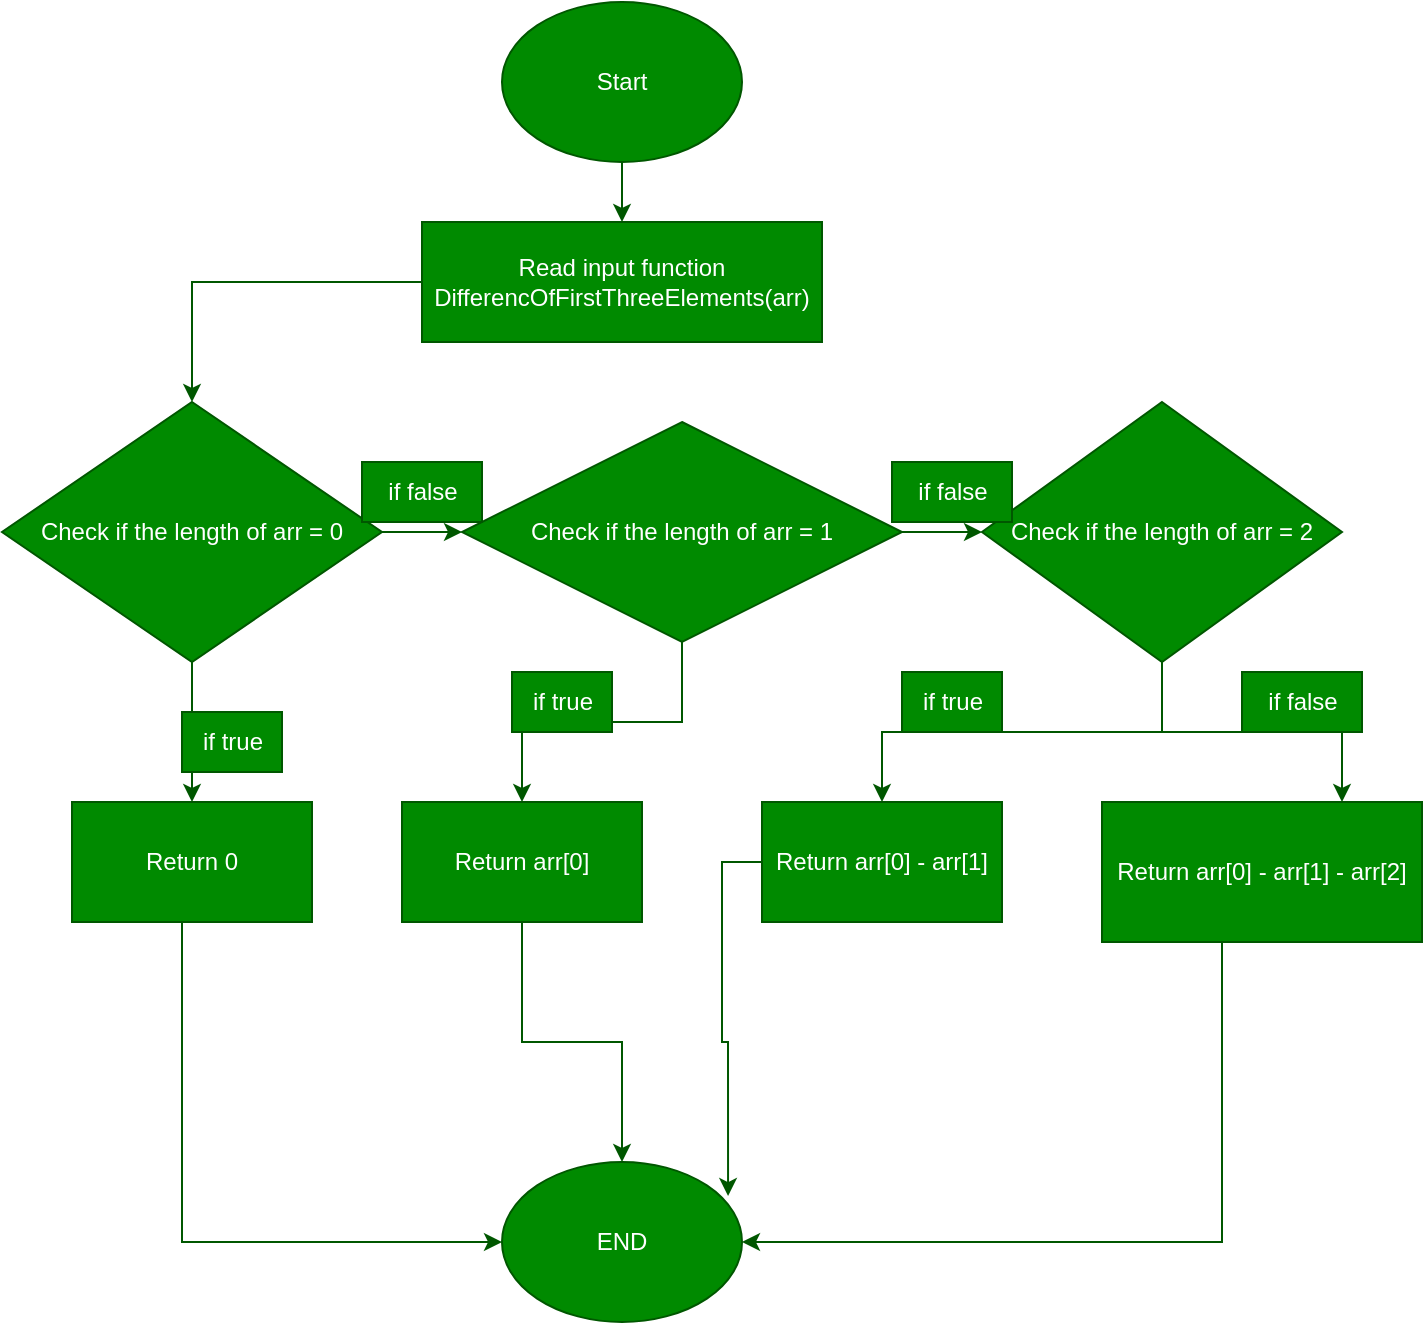 <mxfile version="21.0.6" type="github">
  <diagram name="Page-1" id="UlhR_xu9xT3P2rJ_JnBJ">
    <mxGraphModel dx="1434" dy="796" grid="1" gridSize="10" guides="1" tooltips="1" connect="1" arrows="1" fold="1" page="1" pageScale="1" pageWidth="850" pageHeight="1100" math="0" shadow="0">
      <root>
        <mxCell id="0" />
        <mxCell id="1" parent="0" />
        <mxCell id="53RJTy129dmQBJSPGcJN-13" value="" style="edgeStyle=orthogonalEdgeStyle;rounded=0;orthogonalLoop=1;jettySize=auto;html=1;fillColor=#008a00;strokeColor=#005700;" edge="1" parent="1" source="53RJTy129dmQBJSPGcJN-1" target="53RJTy129dmQBJSPGcJN-3">
          <mxGeometry relative="1" as="geometry" />
        </mxCell>
        <mxCell id="53RJTy129dmQBJSPGcJN-1" value="Start" style="ellipse;whiteSpace=wrap;html=1;fillColor=#008a00;fontColor=#ffffff;strokeColor=#005700;" vertex="1" parent="1">
          <mxGeometry x="340" y="40" width="120" height="80" as="geometry" />
        </mxCell>
        <mxCell id="53RJTy129dmQBJSPGcJN-18" value="" style="edgeStyle=orthogonalEdgeStyle;rounded=0;orthogonalLoop=1;jettySize=auto;html=1;entryX=0.5;entryY=0;entryDx=0;entryDy=0;fillColor=#008a00;strokeColor=#005700;" edge="1" parent="1" source="53RJTy129dmQBJSPGcJN-3" target="53RJTy129dmQBJSPGcJN-4">
          <mxGeometry relative="1" as="geometry">
            <mxPoint x="220" y="180" as="targetPoint" />
          </mxGeometry>
        </mxCell>
        <mxCell id="53RJTy129dmQBJSPGcJN-3" value="Read input function DifferencOfFirstThreeElements(arr)" style="rounded=0;whiteSpace=wrap;html=1;fillColor=#008a00;fontColor=#ffffff;strokeColor=#005700;" vertex="1" parent="1">
          <mxGeometry x="300" y="150" width="200" height="60" as="geometry" />
        </mxCell>
        <mxCell id="53RJTy129dmQBJSPGcJN-19" value="" style="edgeStyle=orthogonalEdgeStyle;rounded=0;orthogonalLoop=1;jettySize=auto;html=1;fillColor=#008a00;strokeColor=#005700;" edge="1" parent="1" source="53RJTy129dmQBJSPGcJN-4" target="53RJTy129dmQBJSPGcJN-5">
          <mxGeometry relative="1" as="geometry" />
        </mxCell>
        <mxCell id="53RJTy129dmQBJSPGcJN-22" value="" style="edgeStyle=orthogonalEdgeStyle;rounded=0;orthogonalLoop=1;jettySize=auto;html=1;fillColor=#008a00;strokeColor=#005700;" edge="1" parent="1" source="53RJTy129dmQBJSPGcJN-4" target="53RJTy129dmQBJSPGcJN-6">
          <mxGeometry relative="1" as="geometry" />
        </mxCell>
        <mxCell id="53RJTy129dmQBJSPGcJN-4" value="Check if the length of arr = 0" style="rhombus;whiteSpace=wrap;html=1;fillColor=#008a00;fontColor=#ffffff;strokeColor=#005700;" vertex="1" parent="1">
          <mxGeometry x="90" y="240" width="190" height="130" as="geometry" />
        </mxCell>
        <mxCell id="53RJTy129dmQBJSPGcJN-21" value="" style="edgeStyle=orthogonalEdgeStyle;rounded=0;orthogonalLoop=1;jettySize=auto;html=1;entryX=0;entryY=0.5;entryDx=0;entryDy=0;fillColor=#008a00;strokeColor=#005700;" edge="1" parent="1" source="53RJTy129dmQBJSPGcJN-5" target="53RJTy129dmQBJSPGcJN-11">
          <mxGeometry relative="1" as="geometry">
            <mxPoint x="180" y="670" as="targetPoint" />
            <Array as="points">
              <mxPoint x="180" y="660" />
            </Array>
          </mxGeometry>
        </mxCell>
        <mxCell id="53RJTy129dmQBJSPGcJN-5" value="Return 0" style="rounded=0;whiteSpace=wrap;html=1;fillColor=#008a00;fontColor=#ffffff;strokeColor=#005700;" vertex="1" parent="1">
          <mxGeometry x="125" y="440" width="120" height="60" as="geometry" />
        </mxCell>
        <mxCell id="53RJTy129dmQBJSPGcJN-24" value="" style="edgeStyle=orthogonalEdgeStyle;rounded=0;orthogonalLoop=1;jettySize=auto;html=1;entryX=0.5;entryY=0;entryDx=0;entryDy=0;fillColor=#008a00;strokeColor=#005700;" edge="1" parent="1" source="53RJTy129dmQBJSPGcJN-6" target="53RJTy129dmQBJSPGcJN-7">
          <mxGeometry relative="1" as="geometry" />
        </mxCell>
        <mxCell id="53RJTy129dmQBJSPGcJN-27" value="" style="edgeStyle=orthogonalEdgeStyle;rounded=0;orthogonalLoop=1;jettySize=auto;html=1;fillColor=#008a00;strokeColor=#005700;" edge="1" parent="1" source="53RJTy129dmQBJSPGcJN-6" target="53RJTy129dmQBJSPGcJN-8">
          <mxGeometry relative="1" as="geometry" />
        </mxCell>
        <mxCell id="53RJTy129dmQBJSPGcJN-6" value="Check if the length of arr = 1" style="rhombus;whiteSpace=wrap;html=1;fillColor=#008a00;fontColor=#ffffff;strokeColor=#005700;" vertex="1" parent="1">
          <mxGeometry x="320" y="250" width="220" height="110" as="geometry" />
        </mxCell>
        <mxCell id="53RJTy129dmQBJSPGcJN-26" value="" style="edgeStyle=orthogonalEdgeStyle;rounded=0;orthogonalLoop=1;jettySize=auto;html=1;fillColor=#008a00;strokeColor=#005700;" edge="1" parent="1" source="53RJTy129dmQBJSPGcJN-7" target="53RJTy129dmQBJSPGcJN-11">
          <mxGeometry relative="1" as="geometry">
            <mxPoint x="350" y="580" as="targetPoint" />
          </mxGeometry>
        </mxCell>
        <mxCell id="53RJTy129dmQBJSPGcJN-7" value="Return arr[0]" style="rounded=0;whiteSpace=wrap;html=1;fillColor=#008a00;fontColor=#ffffff;strokeColor=#005700;" vertex="1" parent="1">
          <mxGeometry x="290" y="440" width="120" height="60" as="geometry" />
        </mxCell>
        <mxCell id="53RJTy129dmQBJSPGcJN-30" value="" style="edgeStyle=orthogonalEdgeStyle;rounded=0;orthogonalLoop=1;jettySize=auto;html=1;fillColor=#008a00;strokeColor=#005700;" edge="1" parent="1" source="53RJTy129dmQBJSPGcJN-8" target="53RJTy129dmQBJSPGcJN-9">
          <mxGeometry relative="1" as="geometry" />
        </mxCell>
        <mxCell id="53RJTy129dmQBJSPGcJN-31" value="" style="edgeStyle=orthogonalEdgeStyle;rounded=0;orthogonalLoop=1;jettySize=auto;html=1;entryX=0.75;entryY=0;entryDx=0;entryDy=0;fillColor=#008a00;strokeColor=#005700;" edge="1" parent="1" source="53RJTy129dmQBJSPGcJN-8" target="53RJTy129dmQBJSPGcJN-10">
          <mxGeometry relative="1" as="geometry">
            <mxPoint x="840" y="305" as="targetPoint" />
          </mxGeometry>
        </mxCell>
        <mxCell id="53RJTy129dmQBJSPGcJN-8" value="Check if the length of arr = 2" style="rhombus;whiteSpace=wrap;html=1;fillColor=#008a00;fontColor=#ffffff;strokeColor=#005700;" vertex="1" parent="1">
          <mxGeometry x="580" y="240" width="180" height="130" as="geometry" />
        </mxCell>
        <mxCell id="53RJTy129dmQBJSPGcJN-34" value="" style="edgeStyle=orthogonalEdgeStyle;rounded=0;orthogonalLoop=1;jettySize=auto;html=1;entryX=0.942;entryY=0.213;entryDx=0;entryDy=0;entryPerimeter=0;fillColor=#008a00;strokeColor=#005700;" edge="1" parent="1" source="53RJTy129dmQBJSPGcJN-9" target="53RJTy129dmQBJSPGcJN-11">
          <mxGeometry relative="1" as="geometry">
            <mxPoint x="530" y="580" as="targetPoint" />
          </mxGeometry>
        </mxCell>
        <mxCell id="53RJTy129dmQBJSPGcJN-9" value="Return arr[0] - arr[1]" style="rounded=0;whiteSpace=wrap;html=1;fillColor=#008a00;fontColor=#ffffff;strokeColor=#005700;" vertex="1" parent="1">
          <mxGeometry x="470" y="440" width="120" height="60" as="geometry" />
        </mxCell>
        <mxCell id="53RJTy129dmQBJSPGcJN-35" value="" style="edgeStyle=orthogonalEdgeStyle;rounded=0;orthogonalLoop=1;jettySize=auto;html=1;entryX=1;entryY=0.5;entryDx=0;entryDy=0;fillColor=#008a00;strokeColor=#005700;" edge="1" parent="1" source="53RJTy129dmQBJSPGcJN-10" target="53RJTy129dmQBJSPGcJN-11">
          <mxGeometry relative="1" as="geometry">
            <mxPoint x="720" y="590" as="targetPoint" />
            <Array as="points">
              <mxPoint x="700" y="660" />
            </Array>
          </mxGeometry>
        </mxCell>
        <mxCell id="53RJTy129dmQBJSPGcJN-10" value="Return arr[0] - arr[1] - arr[2]" style="rounded=0;whiteSpace=wrap;html=1;fillColor=#008a00;fontColor=#ffffff;strokeColor=#005700;" vertex="1" parent="1">
          <mxGeometry x="640" y="440" width="160" height="70" as="geometry" />
        </mxCell>
        <mxCell id="53RJTy129dmQBJSPGcJN-11" value="END" style="ellipse;whiteSpace=wrap;html=1;fillColor=#008a00;fontColor=#ffffff;strokeColor=#005700;" vertex="1" parent="1">
          <mxGeometry x="340" y="620" width="120" height="80" as="geometry" />
        </mxCell>
        <mxCell id="53RJTy129dmQBJSPGcJN-20" value="if true" style="text;html=1;align=center;verticalAlign=middle;resizable=0;points=[];autosize=1;strokeColor=#005700;fillColor=#008a00;fontColor=#ffffff;" vertex="1" parent="1">
          <mxGeometry x="180" y="395" width="50" height="30" as="geometry" />
        </mxCell>
        <mxCell id="53RJTy129dmQBJSPGcJN-23" value="if false" style="text;html=1;align=center;verticalAlign=middle;resizable=0;points=[];autosize=1;strokeColor=#005700;fillColor=#008a00;fontColor=#ffffff;" vertex="1" parent="1">
          <mxGeometry x="270" y="270" width="60" height="30" as="geometry" />
        </mxCell>
        <mxCell id="53RJTy129dmQBJSPGcJN-25" value="if true" style="text;html=1;align=center;verticalAlign=middle;resizable=0;points=[];autosize=1;strokeColor=#005700;fillColor=#008a00;fontColor=#ffffff;" vertex="1" parent="1">
          <mxGeometry x="345" y="375" width="50" height="30" as="geometry" />
        </mxCell>
        <mxCell id="53RJTy129dmQBJSPGcJN-28" value="if false" style="text;html=1;align=center;verticalAlign=middle;resizable=0;points=[];autosize=1;strokeColor=#005700;fillColor=#008a00;fontColor=#ffffff;" vertex="1" parent="1">
          <mxGeometry x="535" y="270" width="60" height="30" as="geometry" />
        </mxCell>
        <mxCell id="53RJTy129dmQBJSPGcJN-32" value="if true" style="text;html=1;align=center;verticalAlign=middle;resizable=0;points=[];autosize=1;strokeColor=#005700;fillColor=#008a00;fontColor=#ffffff;" vertex="1" parent="1">
          <mxGeometry x="540" y="375" width="50" height="30" as="geometry" />
        </mxCell>
        <mxCell id="53RJTy129dmQBJSPGcJN-33" value="if false" style="text;html=1;align=center;verticalAlign=middle;resizable=0;points=[];autosize=1;strokeColor=#005700;fillColor=#008a00;fontColor=#ffffff;" vertex="1" parent="1">
          <mxGeometry x="710" y="375" width="60" height="30" as="geometry" />
        </mxCell>
      </root>
    </mxGraphModel>
  </diagram>
</mxfile>
